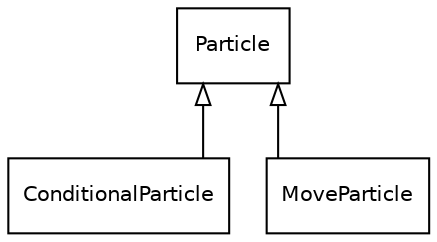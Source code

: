 digraph {
  splines=ortho
  concentrate=true
  rankdir=BT
  node [shape=box,fontname=Helvetica,fontsize=10,margin="0.1,0.01"]
  edge [arrowhead=empty]

  Particle [href="../classes/Particle/",target="_top"]
  ConditionalParticle [href="../classes/ConditionalParticle/",target="_top"]
  MoveParticle [href="../classes/MoveParticle/",target="_top"]

  ConditionalParticle -> Particle
  MoveParticle -> Particle
}
